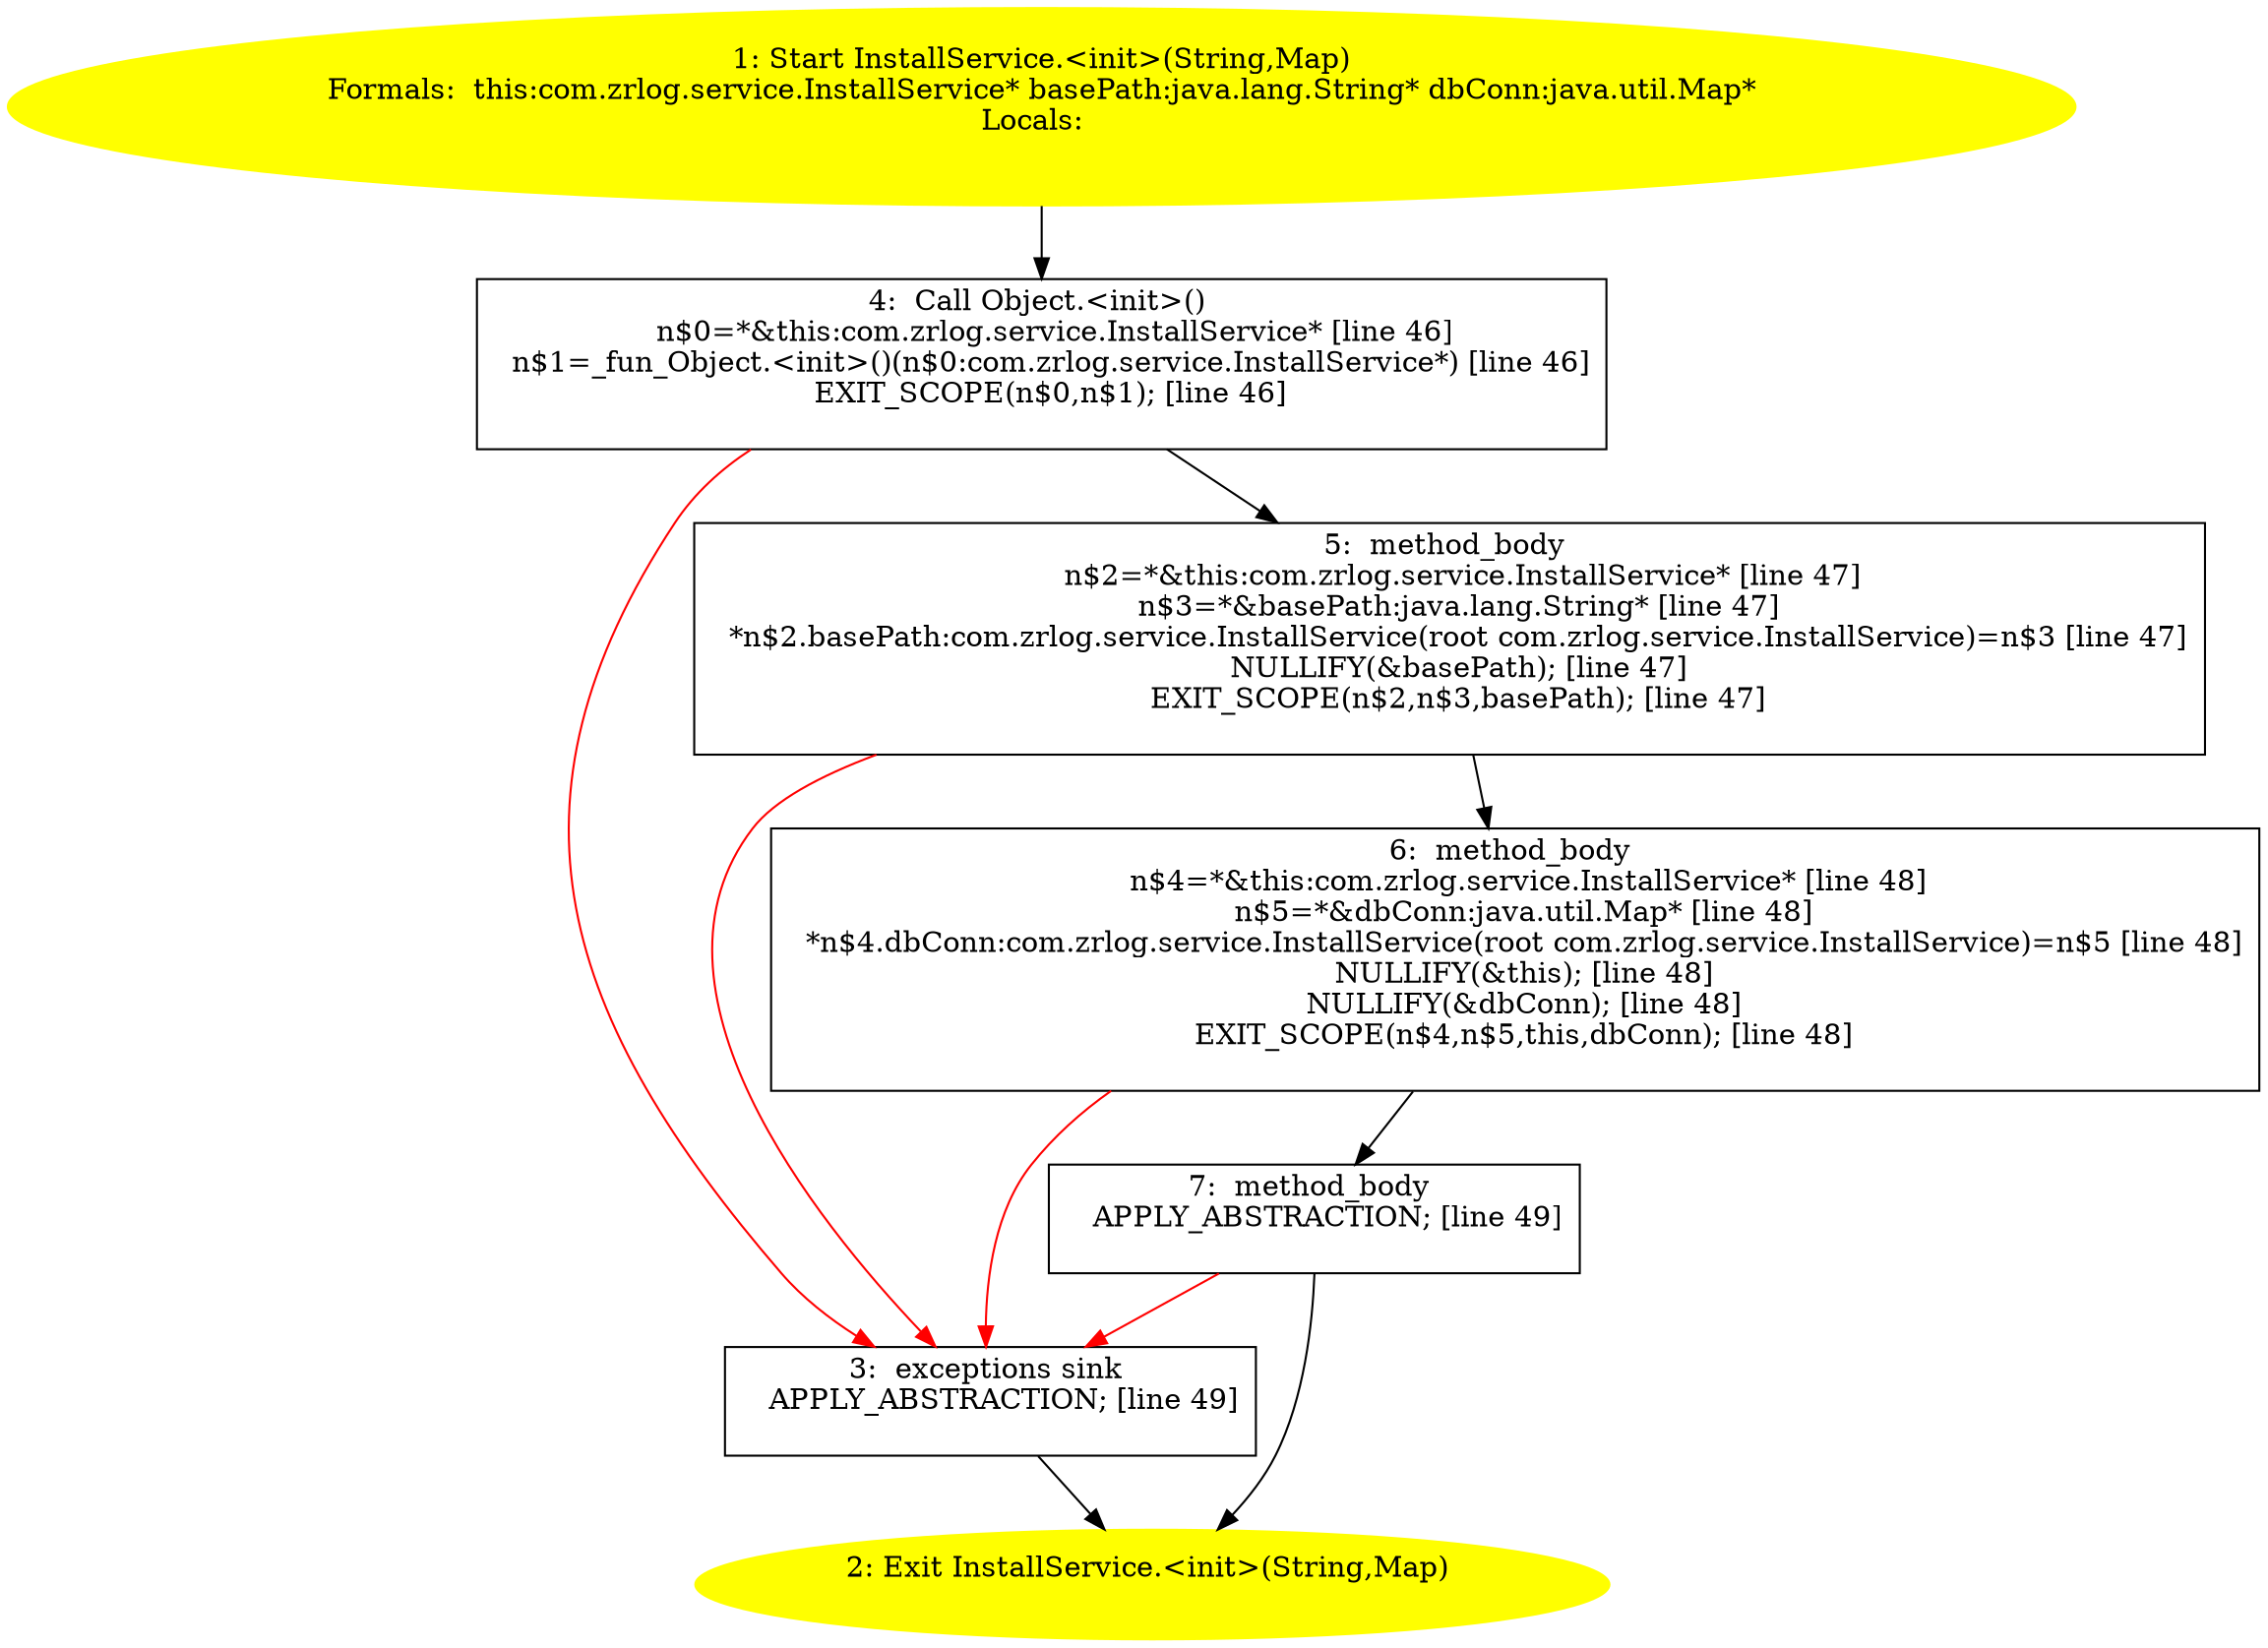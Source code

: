 /* @generated */
digraph cfg {
"com.zrlog.service.InstallService.<init>(java.lang.String,java.util.Map).629e8b415476d6cf24f22305c32d8c51_1" [label="1: Start InstallService.<init>(String,Map)\nFormals:  this:com.zrlog.service.InstallService* basePath:java.lang.String* dbConn:java.util.Map*\nLocals:  \n  " color=yellow style=filled]
	

	 "com.zrlog.service.InstallService.<init>(java.lang.String,java.util.Map).629e8b415476d6cf24f22305c32d8c51_1" -> "com.zrlog.service.InstallService.<init>(java.lang.String,java.util.Map).629e8b415476d6cf24f22305c32d8c51_4" ;
"com.zrlog.service.InstallService.<init>(java.lang.String,java.util.Map).629e8b415476d6cf24f22305c32d8c51_2" [label="2: Exit InstallService.<init>(String,Map) \n  " color=yellow style=filled]
	

"com.zrlog.service.InstallService.<init>(java.lang.String,java.util.Map).629e8b415476d6cf24f22305c32d8c51_3" [label="3:  exceptions sink \n   APPLY_ABSTRACTION; [line 49]\n " shape="box"]
	

	 "com.zrlog.service.InstallService.<init>(java.lang.String,java.util.Map).629e8b415476d6cf24f22305c32d8c51_3" -> "com.zrlog.service.InstallService.<init>(java.lang.String,java.util.Map).629e8b415476d6cf24f22305c32d8c51_2" ;
"com.zrlog.service.InstallService.<init>(java.lang.String,java.util.Map).629e8b415476d6cf24f22305c32d8c51_4" [label="4:  Call Object.<init>() \n   n$0=*&this:com.zrlog.service.InstallService* [line 46]\n  n$1=_fun_Object.<init>()(n$0:com.zrlog.service.InstallService*) [line 46]\n  EXIT_SCOPE(n$0,n$1); [line 46]\n " shape="box"]
	

	 "com.zrlog.service.InstallService.<init>(java.lang.String,java.util.Map).629e8b415476d6cf24f22305c32d8c51_4" -> "com.zrlog.service.InstallService.<init>(java.lang.String,java.util.Map).629e8b415476d6cf24f22305c32d8c51_5" ;
	 "com.zrlog.service.InstallService.<init>(java.lang.String,java.util.Map).629e8b415476d6cf24f22305c32d8c51_4" -> "com.zrlog.service.InstallService.<init>(java.lang.String,java.util.Map).629e8b415476d6cf24f22305c32d8c51_3" [color="red" ];
"com.zrlog.service.InstallService.<init>(java.lang.String,java.util.Map).629e8b415476d6cf24f22305c32d8c51_5" [label="5:  method_body \n   n$2=*&this:com.zrlog.service.InstallService* [line 47]\n  n$3=*&basePath:java.lang.String* [line 47]\n  *n$2.basePath:com.zrlog.service.InstallService(root com.zrlog.service.InstallService)=n$3 [line 47]\n  NULLIFY(&basePath); [line 47]\n  EXIT_SCOPE(n$2,n$3,basePath); [line 47]\n " shape="box"]
	

	 "com.zrlog.service.InstallService.<init>(java.lang.String,java.util.Map).629e8b415476d6cf24f22305c32d8c51_5" -> "com.zrlog.service.InstallService.<init>(java.lang.String,java.util.Map).629e8b415476d6cf24f22305c32d8c51_6" ;
	 "com.zrlog.service.InstallService.<init>(java.lang.String,java.util.Map).629e8b415476d6cf24f22305c32d8c51_5" -> "com.zrlog.service.InstallService.<init>(java.lang.String,java.util.Map).629e8b415476d6cf24f22305c32d8c51_3" [color="red" ];
"com.zrlog.service.InstallService.<init>(java.lang.String,java.util.Map).629e8b415476d6cf24f22305c32d8c51_6" [label="6:  method_body \n   n$4=*&this:com.zrlog.service.InstallService* [line 48]\n  n$5=*&dbConn:java.util.Map* [line 48]\n  *n$4.dbConn:com.zrlog.service.InstallService(root com.zrlog.service.InstallService)=n$5 [line 48]\n  NULLIFY(&this); [line 48]\n  NULLIFY(&dbConn); [line 48]\n  EXIT_SCOPE(n$4,n$5,this,dbConn); [line 48]\n " shape="box"]
	

	 "com.zrlog.service.InstallService.<init>(java.lang.String,java.util.Map).629e8b415476d6cf24f22305c32d8c51_6" -> "com.zrlog.service.InstallService.<init>(java.lang.String,java.util.Map).629e8b415476d6cf24f22305c32d8c51_7" ;
	 "com.zrlog.service.InstallService.<init>(java.lang.String,java.util.Map).629e8b415476d6cf24f22305c32d8c51_6" -> "com.zrlog.service.InstallService.<init>(java.lang.String,java.util.Map).629e8b415476d6cf24f22305c32d8c51_3" [color="red" ];
"com.zrlog.service.InstallService.<init>(java.lang.String,java.util.Map).629e8b415476d6cf24f22305c32d8c51_7" [label="7:  method_body \n   APPLY_ABSTRACTION; [line 49]\n " shape="box"]
	

	 "com.zrlog.service.InstallService.<init>(java.lang.String,java.util.Map).629e8b415476d6cf24f22305c32d8c51_7" -> "com.zrlog.service.InstallService.<init>(java.lang.String,java.util.Map).629e8b415476d6cf24f22305c32d8c51_2" ;
	 "com.zrlog.service.InstallService.<init>(java.lang.String,java.util.Map).629e8b415476d6cf24f22305c32d8c51_7" -> "com.zrlog.service.InstallService.<init>(java.lang.String,java.util.Map).629e8b415476d6cf24f22305c32d8c51_3" [color="red" ];
}
